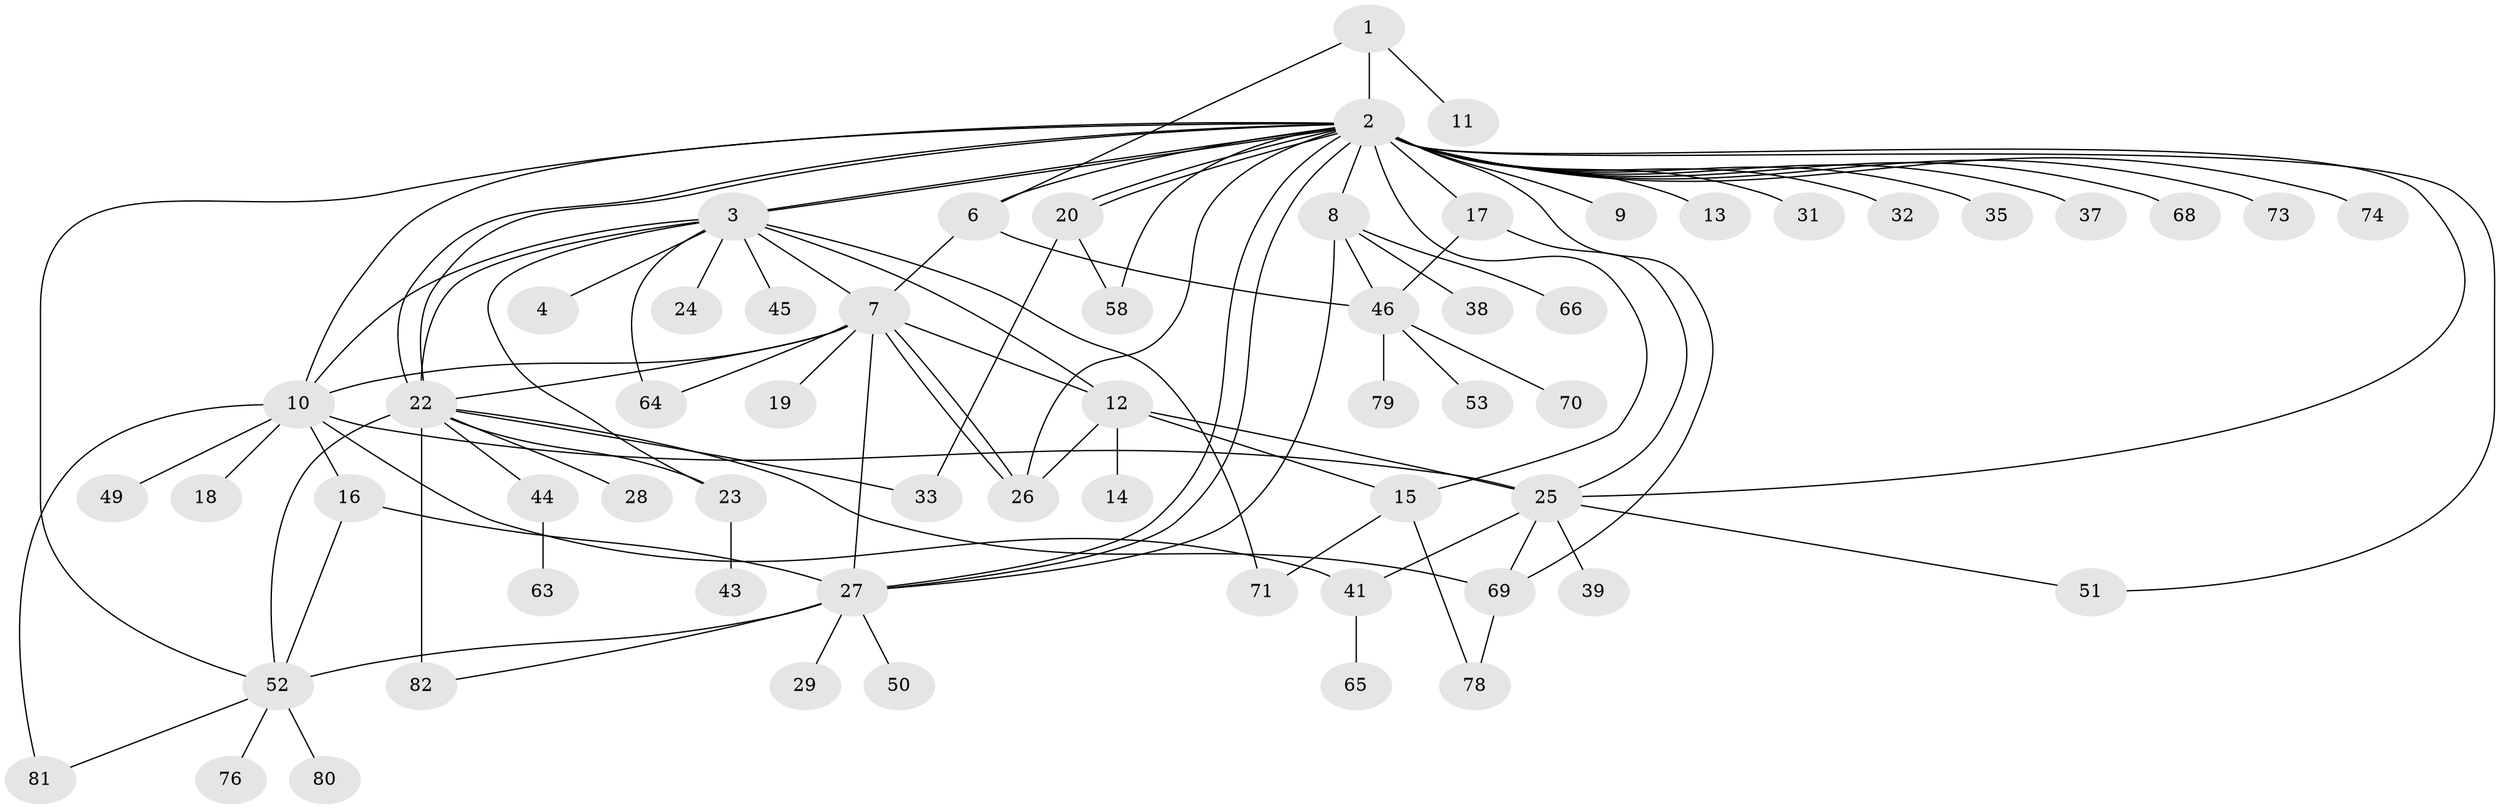 // Generated by graph-tools (version 1.1) at 2025/23/03/03/25 07:23:49]
// undirected, 61 vertices, 98 edges
graph export_dot {
graph [start="1"]
  node [color=gray90,style=filled];
  1 [super="+5"];
  2 [super="+75"];
  3 [super="+83"];
  4;
  6;
  7 [super="+61"];
  8 [super="+42"];
  9;
  10 [super="+36"];
  11;
  12 [super="+21"];
  13 [super="+54"];
  14;
  15 [super="+30"];
  16 [super="+34"];
  17;
  18;
  19;
  20;
  22 [super="+77"];
  23;
  24;
  25 [super="+67"];
  26 [super="+59"];
  27 [super="+55"];
  28;
  29;
  31;
  32;
  33 [super="+40"];
  35;
  37;
  38 [super="+57"];
  39 [super="+48"];
  41 [super="+56"];
  43;
  44;
  45 [super="+47"];
  46 [super="+62"];
  49;
  50;
  51;
  52 [super="+60"];
  53;
  58;
  63;
  64;
  65;
  66;
  68;
  69 [super="+72"];
  70;
  71;
  73;
  74;
  76;
  78;
  79;
  80;
  81;
  82;
  1 -- 2;
  1 -- 6;
  1 -- 11;
  2 -- 3;
  2 -- 3;
  2 -- 6;
  2 -- 8;
  2 -- 9;
  2 -- 13 [weight=2];
  2 -- 15;
  2 -- 17;
  2 -- 20;
  2 -- 20;
  2 -- 22;
  2 -- 22;
  2 -- 25;
  2 -- 27;
  2 -- 27;
  2 -- 31;
  2 -- 32;
  2 -- 35;
  2 -- 37;
  2 -- 51;
  2 -- 52;
  2 -- 58;
  2 -- 68;
  2 -- 69;
  2 -- 73;
  2 -- 74;
  2 -- 26;
  2 -- 10;
  3 -- 4;
  3 -- 7;
  3 -- 10;
  3 -- 12;
  3 -- 22;
  3 -- 23;
  3 -- 24;
  3 -- 45;
  3 -- 64;
  3 -- 71;
  6 -- 7;
  6 -- 46;
  7 -- 10;
  7 -- 19;
  7 -- 22;
  7 -- 26;
  7 -- 26;
  7 -- 27;
  7 -- 64;
  7 -- 12;
  8 -- 27;
  8 -- 38;
  8 -- 46;
  8 -- 66;
  10 -- 16;
  10 -- 18;
  10 -- 25;
  10 -- 41;
  10 -- 49;
  10 -- 81;
  12 -- 14 [weight=2];
  12 -- 15;
  12 -- 26 [weight=2];
  12 -- 25;
  15 -- 71;
  15 -- 78;
  16 -- 27;
  16 -- 52;
  17 -- 25;
  17 -- 46;
  20 -- 33;
  20 -- 58;
  22 -- 28;
  22 -- 33;
  22 -- 44;
  22 -- 52 [weight=2];
  22 -- 82 [weight=2];
  22 -- 69;
  22 -- 23;
  23 -- 43;
  25 -- 39;
  25 -- 41;
  25 -- 51;
  25 -- 69;
  27 -- 29;
  27 -- 50;
  27 -- 52;
  27 -- 82;
  41 -- 65;
  44 -- 63;
  46 -- 53;
  46 -- 79;
  46 -- 70;
  52 -- 80;
  52 -- 81;
  52 -- 76;
  69 -- 78;
}
